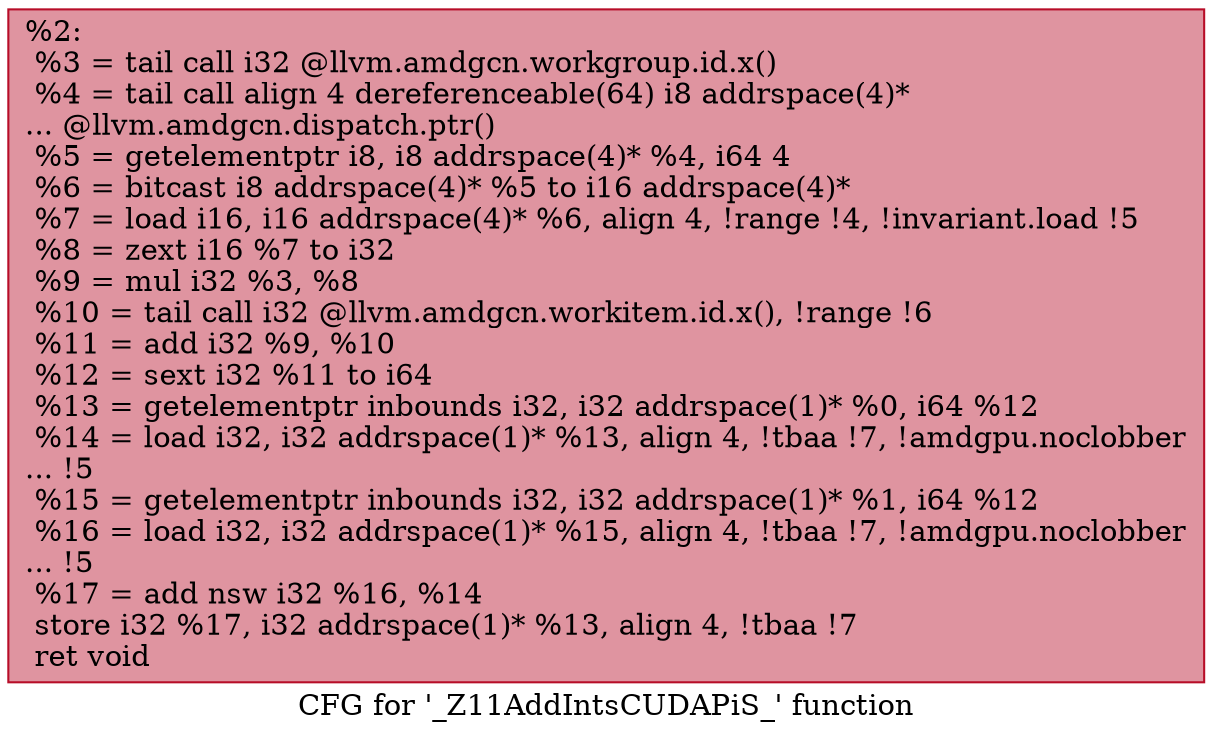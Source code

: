 digraph "CFG for '_Z11AddIntsCUDAPiS_' function" {
	label="CFG for '_Z11AddIntsCUDAPiS_' function";

	Node0x4563f00 [shape=record,color="#b70d28ff", style=filled, fillcolor="#b70d2870",label="{%2:\l  %3 = tail call i32 @llvm.amdgcn.workgroup.id.x()\l  %4 = tail call align 4 dereferenceable(64) i8 addrspace(4)*\l... @llvm.amdgcn.dispatch.ptr()\l  %5 = getelementptr i8, i8 addrspace(4)* %4, i64 4\l  %6 = bitcast i8 addrspace(4)* %5 to i16 addrspace(4)*\l  %7 = load i16, i16 addrspace(4)* %6, align 4, !range !4, !invariant.load !5\l  %8 = zext i16 %7 to i32\l  %9 = mul i32 %3, %8\l  %10 = tail call i32 @llvm.amdgcn.workitem.id.x(), !range !6\l  %11 = add i32 %9, %10\l  %12 = sext i32 %11 to i64\l  %13 = getelementptr inbounds i32, i32 addrspace(1)* %0, i64 %12\l  %14 = load i32, i32 addrspace(1)* %13, align 4, !tbaa !7, !amdgpu.noclobber\l... !5\l  %15 = getelementptr inbounds i32, i32 addrspace(1)* %1, i64 %12\l  %16 = load i32, i32 addrspace(1)* %15, align 4, !tbaa !7, !amdgpu.noclobber\l... !5\l  %17 = add nsw i32 %16, %14\l  store i32 %17, i32 addrspace(1)* %13, align 4, !tbaa !7\l  ret void\l}"];
}
